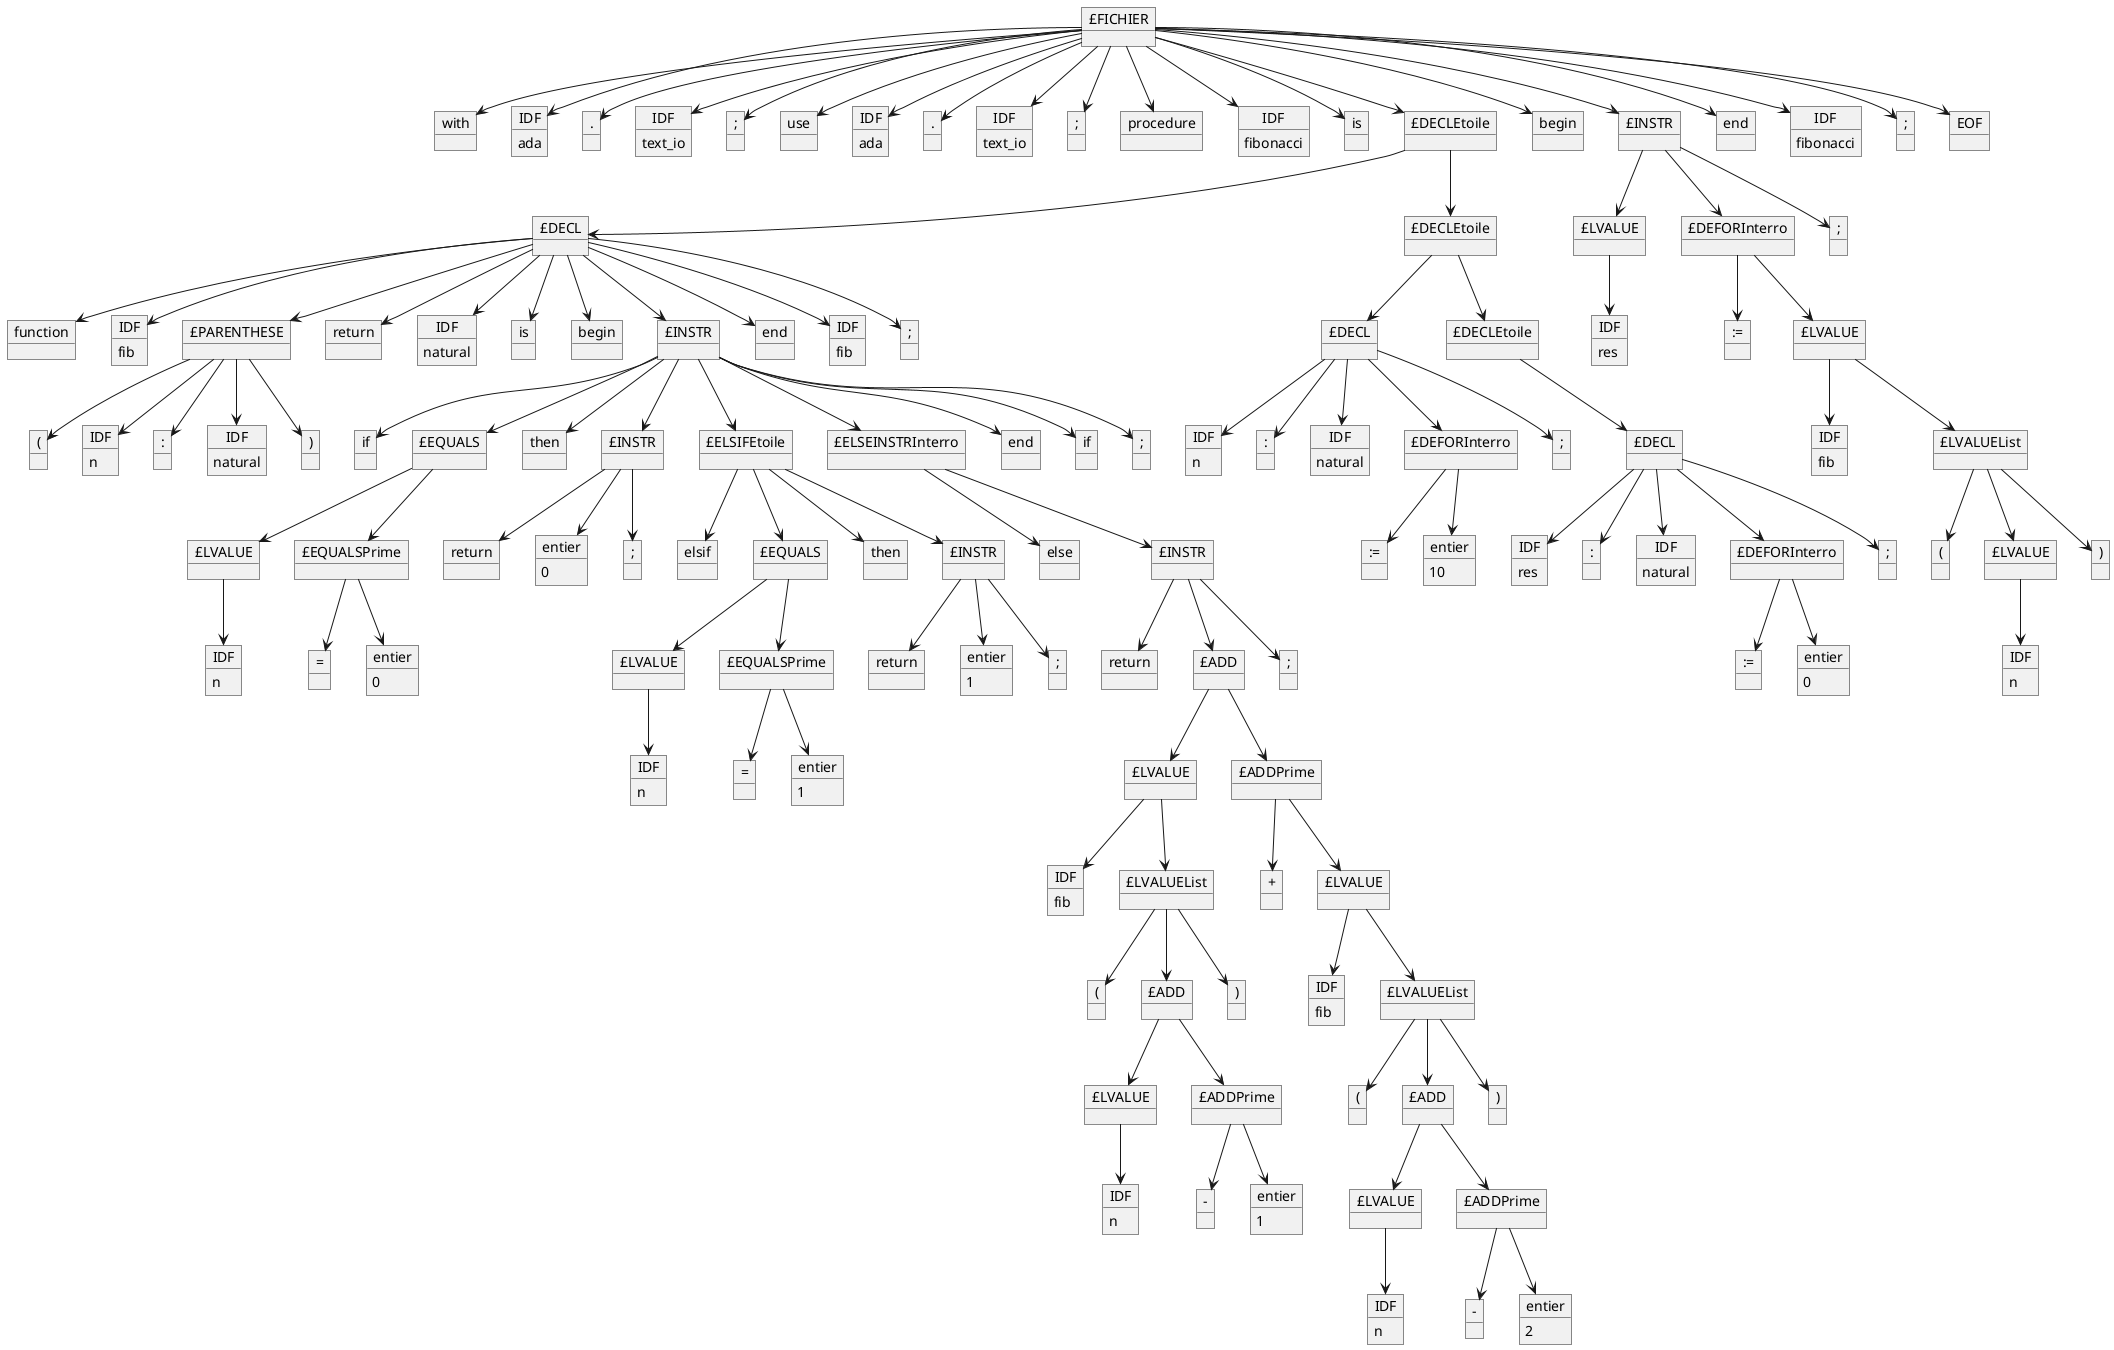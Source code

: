 @startuml Arbre_Syntaxique
object "£FICHIER" as 1
object "with" as 2
object "IDF" as 3
3 : ada
object "." as 4
object "IDF" as 5
5 : text_io
object ";" as 6
object "use" as 7
object "IDF" as 8
8 : ada
object "." as 9
object "IDF" as 10
10 : text_io
object ";" as 11
object "procedure" as 12
object "IDF" as 13
13 : fibonacci
object "is" as 14
object "£DECLEtoile" as 15
object "begin" as 16
object "£INSTR" as 17
object "end" as 18
object "IDF" as 19
19 : fibonacci
object ";" as 20
object "EOF" as 21
object "£DECL" as 22
object "£DECLEtoile" as 23
object "£LVALUE" as 24
object "£DEFORInterro" as 25
object ";" as 26
object "function" as 27
object "IDF" as 28
28 : fib
object "£PARENTHESE" as 29
object "return" as 30
object "IDF" as 31
31 : natural
object "is" as 32
object "begin" as 33
object "£INSTR" as 34
object "end" as 35
object "IDF" as 36
36 : fib
object ";" as 37
object "£DECL" as 38
object "£DECLEtoile" as 39
object "IDF" as 40
40 : res
object ":=" as 41
object "£LVALUE" as 42
object "(" as 43
object "IDF" as 44
44 : n
object ":" as 45
object "IDF" as 46
46 : natural
object ")" as 47
object "if" as 48
object "£EQUALS" as 49
object "then" as 50
object "£INSTR" as 51
object "£ELSIFEtoile" as 52
object "£ELSEINSTRInterro" as 53
object "end" as 54
object "if" as 55
object ";" as 56
object "IDF" as 57
57 : n
object ":" as 58
object "IDF" as 59
59 : natural
object "£DEFORInterro" as 60
object ";" as 61
object "£DECL" as 62
object "IDF" as 63
63 : fib
object "£LVALUEList" as 64
object "£LVALUE" as 65
object "£EQUALSPrime" as 66
object "return" as 67
object "entier" as 68
68 : 0
object ";" as 69
object "elsif" as 70
object "£EQUALS" as 71
object "then" as 72
object "£INSTR" as 73
object "else" as 74
object "£INSTR" as 75
object ":=" as 76
object "entier" as 77
77 : 10
object "IDF" as 78
78 : res
object ":" as 79
object "IDF" as 80
80 : natural
object "£DEFORInterro" as 81
object ";" as 82
object "(" as 83
object "£LVALUE" as 84
object ")" as 85
object "IDF" as 86
86 : n
object "=" as 87
object "entier" as 88
88 : 0
object "£LVALUE" as 89
object "£EQUALSPrime" as 90
object "return" as 91
object "entier" as 92
92 : 1
object ";" as 93
object "return" as 94
object "£ADD" as 95
object ";" as 96
object ":=" as 97
object "entier" as 98
98 : 0
object "IDF" as 99
99 : n
object "IDF" as 100
100 : n
object "=" as 101
object "entier" as 102
102 : 1
object "£LVALUE" as 103
object "£ADDPrime" as 104
object "IDF" as 105
105 : fib
object "£LVALUEList" as 106
object "+" as 107
object "£LVALUE" as 108
object "(" as 109
object "£ADD" as 110
object ")" as 111
object "IDF" as 112
112 : fib
object "£LVALUEList" as 113
object "£LVALUE" as 114
object "£ADDPrime" as 115
object "(" as 116
object "£ADD" as 117
object ")" as 118
object "IDF" as 119
119 : n
object "-" as 120
object "entier" as 121
121 : 1
object "£LVALUE" as 122
object "£ADDPrime" as 123
object "IDF" as 124
124 : n
object "-" as 125
object "entier" as 126
126 : 2
1 -down-> 2
1 -down-> 3
1 -down-> 4
1 -down-> 5
1 -down-> 6
1 -down-> 7
1 -down-> 8
1 -down-> 9
1 -down-> 10
1 -down-> 11
1 -down-> 12
1 -down-> 13
1 -down-> 14
1 -down-> 15
1 -down-> 16
1 -down-> 17
1 -down-> 18
1 -down-> 19
1 -down-> 20
1 -down-> 21
15 -down-> 22
15 -down-> 23
17 -down-> 24
17 -down-> 25
17 -down-> 26
22 -down-> 27
22 -down-> 28
22 -down-> 29
22 -down-> 30
22 -down-> 31
22 -down-> 32
22 -down-> 33
22 -down-> 34
22 -down-> 35
22 -down-> 36
22 -down-> 37
23 -down-> 38
23 -down-> 39
24 -down-> 40
25 -down-> 41
25 -down-> 42
29 -down-> 43
29 -down-> 44
29 -down-> 45
29 -down-> 46
29 -down-> 47
34 -down-> 48
34 -down-> 49
34 -down-> 50
34 -down-> 51
34 -down-> 52
34 -down-> 53
34 -down-> 54
34 -down-> 55
34 -down-> 56
38 -down-> 57
38 -down-> 58
38 -down-> 59
38 -down-> 60
38 -down-> 61
39 -down-> 62
42 -down-> 63
42 -down-> 64
49 -down-> 65
49 -down-> 66
51 -down-> 67
51 -down-> 68
51 -down-> 69
52 -down-> 70
52 -down-> 71
52 -down-> 72
52 -down-> 73
53 -down-> 74
53 -down-> 75
60 -down-> 76
60 -down-> 77
62 -down-> 78
62 -down-> 79
62 -down-> 80
62 -down-> 81
62 -down-> 82
64 -down-> 83
64 -down-> 84
64 -down-> 85
65 -down-> 86
66 -down-> 87
66 -down-> 88
71 -down-> 89
71 -down-> 90
73 -down-> 91
73 -down-> 92
73 -down-> 93
75 -down-> 94
75 -down-> 95
75 -down-> 96
81 -down-> 97
81 -down-> 98
84 -down-> 99
89 -down-> 100
90 -down-> 101
90 -down-> 102
95 -down-> 103
95 -down-> 104
103 -down-> 105
103 -down-> 106
104 -down-> 107
104 -down-> 108
106 -down-> 109
106 -down-> 110
106 -down-> 111
108 -down-> 112
108 -down-> 113
110 -down-> 114
110 -down-> 115
113 -down-> 116
113 -down-> 117
113 -down-> 118
114 -down-> 119
115 -down-> 120
115 -down-> 121
117 -down-> 122
117 -down-> 123
122 -down-> 124
123 -down-> 125
123 -down-> 126
@enduml

